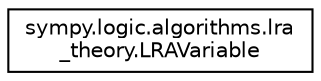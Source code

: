 digraph "Graphical Class Hierarchy"
{
 // LATEX_PDF_SIZE
  edge [fontname="Helvetica",fontsize="10",labelfontname="Helvetica",labelfontsize="10"];
  node [fontname="Helvetica",fontsize="10",shape=record];
  rankdir="LR";
  Node0 [label="sympy.logic.algorithms.lra\l_theory.LRAVariable",height=0.2,width=0.4,color="black", fillcolor="white", style="filled",URL="$classsympy_1_1logic_1_1algorithms_1_1lra__theory_1_1LRAVariable.html",tooltip=" "];
}
